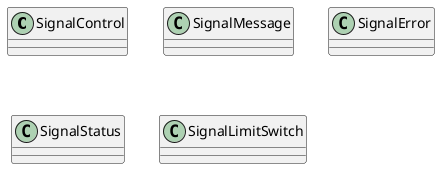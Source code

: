 @startuml
class SignalControl
class SignalMessage
class SignalError
class SignalStatus
class SignalLimitSwitch
@enduml
